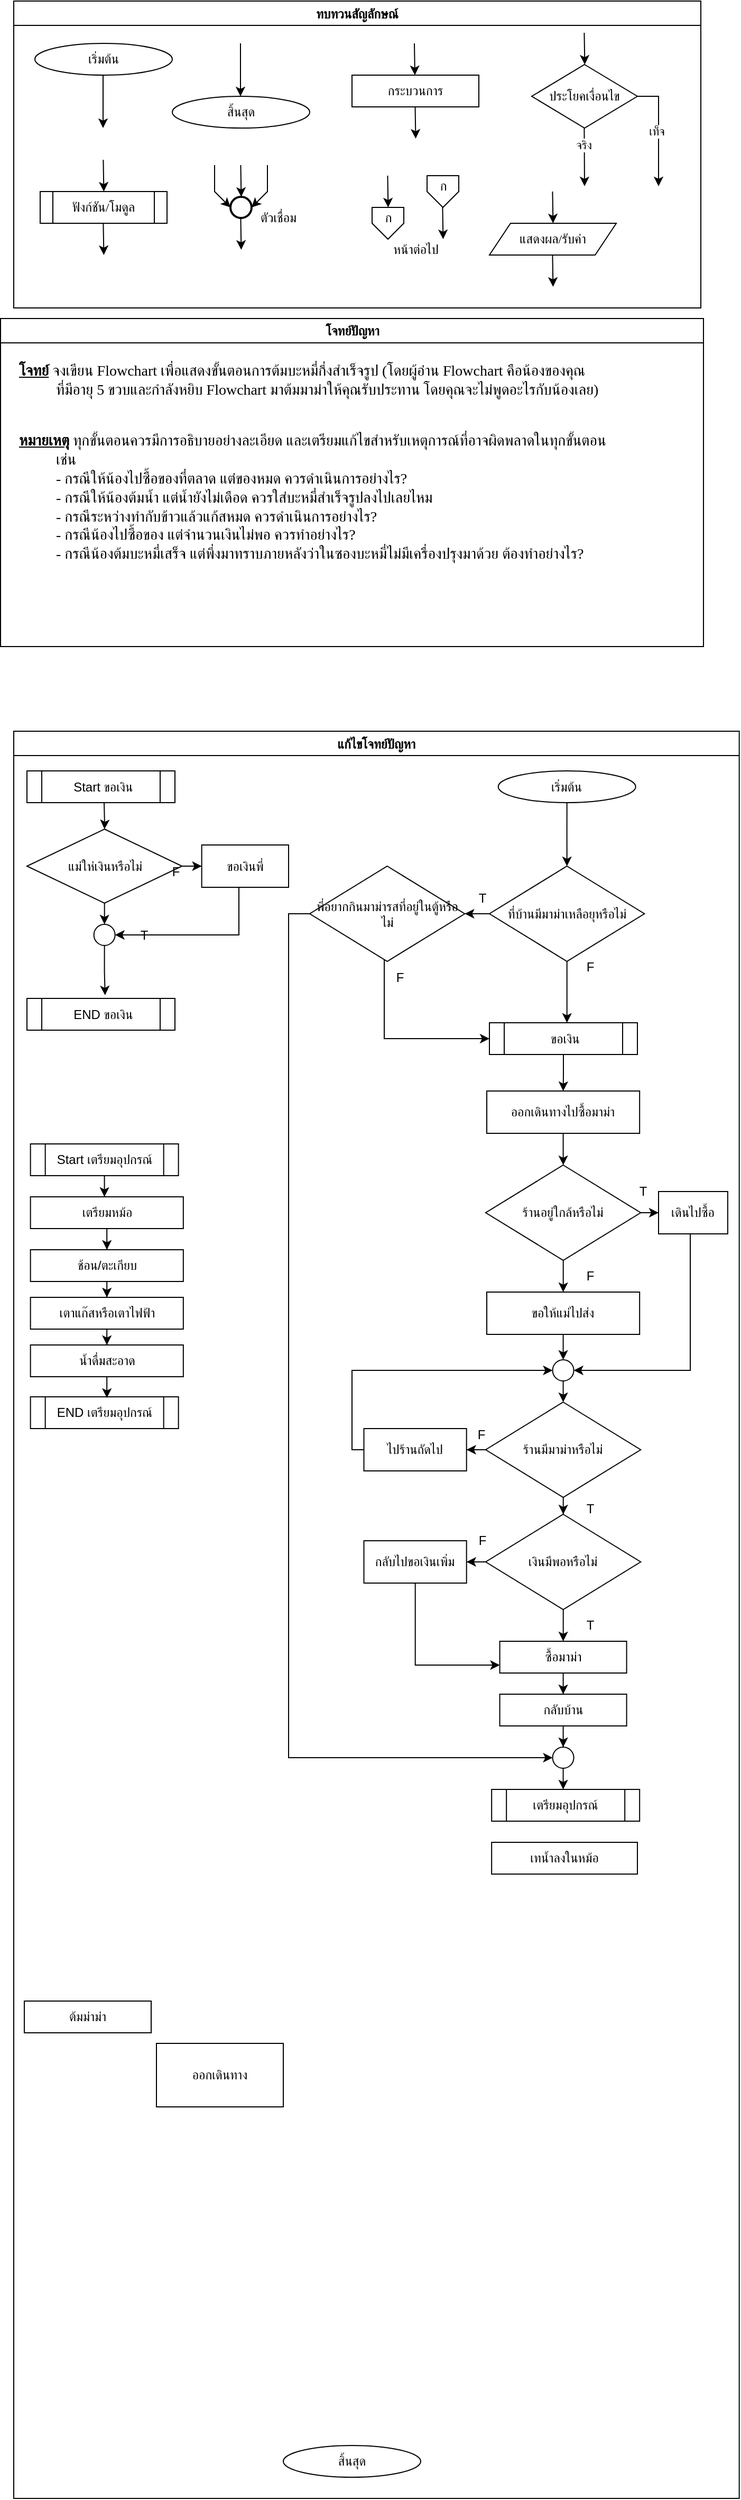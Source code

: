 <mxfile version="24.8.9">
  <diagram id="C5RBs43oDa-KdzZeNtuy" name="Page-1">
    <mxGraphModel dx="1546" dy="390" grid="1" gridSize="10" guides="1" tooltips="1" connect="1" arrows="1" fold="1" page="1" pageScale="1" pageWidth="827" pageHeight="1169" math="0" shadow="0">
      <root>
        <mxCell id="WIyWlLk6GJQsqaUBKTNV-0" />
        <mxCell id="WIyWlLk6GJQsqaUBKTNV-1" parent="WIyWlLk6GJQsqaUBKTNV-0" />
        <mxCell id="M7CGMbNuYNeq0SnUNNgH-6" value="ทบทวนสัญลักษณ์" style="swimlane;fontFamily=Sarabun;fontSource=https%3A%2F%2Ffonts.googleapis.com%2Fcss%3Ffamily%3DSarabun;" parent="WIyWlLk6GJQsqaUBKTNV-1" vertex="1">
          <mxGeometry x="-720" y="20" width="650" height="290" as="geometry" />
        </mxCell>
        <mxCell id="M7CGMbNuYNeq0SnUNNgH-2" value="&lt;font data-font-src=&quot;https://fonts.googleapis.com/css?family=Sarabun&quot; face=&quot;Sarabun&quot;&gt;เริ่มต้น&lt;/font&gt;" style="ellipse;whiteSpace=wrap;html=1;" parent="M7CGMbNuYNeq0SnUNNgH-6" vertex="1">
          <mxGeometry x="20" y="40" width="130" height="30" as="geometry" />
        </mxCell>
        <mxCell id="M7CGMbNuYNeq0SnUNNgH-5" value="" style="endArrow=classic;html=1;rounded=0;" parent="M7CGMbNuYNeq0SnUNNgH-6" edge="1">
          <mxGeometry width="50" height="50" relative="1" as="geometry">
            <mxPoint x="84.5" y="70" as="sourcePoint" />
            <mxPoint x="84.5" y="120" as="targetPoint" />
          </mxGeometry>
        </mxCell>
        <mxCell id="M7CGMbNuYNeq0SnUNNgH-3" value="&lt;font face=&quot;Sarabun&quot;&gt;สิ้นสุด&lt;/font&gt;" style="ellipse;whiteSpace=wrap;html=1;" parent="M7CGMbNuYNeq0SnUNNgH-6" vertex="1">
          <mxGeometry x="150" y="90" width="130" height="30" as="geometry" />
        </mxCell>
        <mxCell id="M7CGMbNuYNeq0SnUNNgH-4" value="" style="endArrow=classic;html=1;rounded=0;" parent="M7CGMbNuYNeq0SnUNNgH-6" edge="1">
          <mxGeometry width="50" height="50" relative="1" as="geometry">
            <mxPoint x="214.5" y="40" as="sourcePoint" />
            <mxPoint x="214.5" y="90" as="targetPoint" />
          </mxGeometry>
        </mxCell>
        <mxCell id="mvioNwK95yMqdUQ73LqQ-0" value="กระบวนการ" style="rounded=0;whiteSpace=wrap;html=1;fontFamily=Sarabun;fontSource=https%3A%2F%2Ffonts.googleapis.com%2Fcss%3Ffamily%3DSarabun;" parent="M7CGMbNuYNeq0SnUNNgH-6" vertex="1">
          <mxGeometry x="320" y="70" width="120" height="30" as="geometry" />
        </mxCell>
        <mxCell id="mvioNwK95yMqdUQ73LqQ-1" value="" style="endArrow=classic;html=1;rounded=0;" parent="M7CGMbNuYNeq0SnUNNgH-6" edge="1">
          <mxGeometry width="50" height="50" relative="1" as="geometry">
            <mxPoint x="379" y="40" as="sourcePoint" />
            <mxPoint x="379.5" y="70" as="targetPoint" />
          </mxGeometry>
        </mxCell>
        <mxCell id="mvioNwK95yMqdUQ73LqQ-2" value="" style="endArrow=classic;html=1;rounded=0;" parent="M7CGMbNuYNeq0SnUNNgH-6" edge="1">
          <mxGeometry width="50" height="50" relative="1" as="geometry">
            <mxPoint x="379.75" y="100" as="sourcePoint" />
            <mxPoint x="380.25" y="130" as="targetPoint" />
          </mxGeometry>
        </mxCell>
        <mxCell id="mvioNwK95yMqdUQ73LqQ-3" value="ประโยคเงื่อนไข" style="rhombus;whiteSpace=wrap;html=1;fontFamily=Sarabun;fontSource=https%3A%2F%2Ffonts.googleapis.com%2Fcss%3Ffamily%3DSarabun;" parent="M7CGMbNuYNeq0SnUNNgH-6" vertex="1">
          <mxGeometry x="490" y="60" width="100" height="60" as="geometry" />
        </mxCell>
        <mxCell id="mvioNwK95yMqdUQ73LqQ-4" value="" style="endArrow=classic;html=1;rounded=0;" parent="M7CGMbNuYNeq0SnUNNgH-6" edge="1">
          <mxGeometry width="50" height="50" relative="1" as="geometry">
            <mxPoint x="539.71" y="30" as="sourcePoint" />
            <mxPoint x="540.21" y="60" as="targetPoint" />
          </mxGeometry>
        </mxCell>
        <mxCell id="mvioNwK95yMqdUQ73LqQ-5" value="" style="endArrow=classic;html=1;rounded=0;" parent="M7CGMbNuYNeq0SnUNNgH-6" edge="1">
          <mxGeometry width="50" height="50" relative="1" as="geometry">
            <mxPoint x="539.71" y="120" as="sourcePoint" />
            <mxPoint x="540" y="175" as="targetPoint" />
          </mxGeometry>
        </mxCell>
        <mxCell id="mvioNwK95yMqdUQ73LqQ-7" value="จริง" style="edgeLabel;html=1;align=center;verticalAlign=middle;resizable=0;points=[];fontFamily=Sarabun;fontSource=https%3A%2F%2Ffonts.googleapis.com%2Fcss%3Ffamily%3DSarabun;" parent="mvioNwK95yMqdUQ73LqQ-5" vertex="1" connectable="0">
          <mxGeometry x="-0.414" y="-1" relative="1" as="geometry">
            <mxPoint as="offset" />
          </mxGeometry>
        </mxCell>
        <mxCell id="mvioNwK95yMqdUQ73LqQ-6" value="" style="endArrow=classic;html=1;rounded=0;exitX=1;exitY=0.5;exitDx=0;exitDy=0;" parent="M7CGMbNuYNeq0SnUNNgH-6" source="mvioNwK95yMqdUQ73LqQ-3" edge="1">
          <mxGeometry width="50" height="50" relative="1" as="geometry">
            <mxPoint x="620" y="95" as="sourcePoint" />
            <mxPoint x="610" y="175" as="targetPoint" />
            <Array as="points">
              <mxPoint x="610" y="90" />
            </Array>
          </mxGeometry>
        </mxCell>
        <mxCell id="mvioNwK95yMqdUQ73LqQ-8" value="&lt;font data-font-src=&quot;https://fonts.googleapis.com/css?family=Sarabun&quot; face=&quot;Sarabun&quot;&gt;เท็จ&lt;/font&gt;" style="edgeLabel;html=1;align=center;verticalAlign=middle;resizable=0;points=[];" parent="mvioNwK95yMqdUQ73LqQ-6" vertex="1" connectable="0">
          <mxGeometry x="-0.002" y="-2" relative="1" as="geometry">
            <mxPoint as="offset" />
          </mxGeometry>
        </mxCell>
        <mxCell id="mvioNwK95yMqdUQ73LqQ-9" value="&lt;font data-font-src=&quot;https://fonts.googleapis.com/css?family=Sarabun&quot; face=&quot;Sarabun&quot;&gt;ฟังก์ชัน/โมดูล&lt;/font&gt;" style="shape=process;whiteSpace=wrap;html=1;backgroundOutline=1;" parent="M7CGMbNuYNeq0SnUNNgH-6" vertex="1">
          <mxGeometry x="25" y="180" width="120" height="30" as="geometry" />
        </mxCell>
        <mxCell id="mvioNwK95yMqdUQ73LqQ-11" value="" style="endArrow=classic;html=1;rounded=0;" parent="M7CGMbNuYNeq0SnUNNgH-6" edge="1">
          <mxGeometry width="50" height="50" relative="1" as="geometry">
            <mxPoint x="84.71" y="150" as="sourcePoint" />
            <mxPoint x="85.21" y="180" as="targetPoint" />
          </mxGeometry>
        </mxCell>
        <mxCell id="mvioNwK95yMqdUQ73LqQ-12" value="" style="endArrow=classic;html=1;rounded=0;" parent="M7CGMbNuYNeq0SnUNNgH-6" edge="1">
          <mxGeometry width="50" height="50" relative="1" as="geometry">
            <mxPoint x="84.71" y="210" as="sourcePoint" />
            <mxPoint x="85.21" y="240" as="targetPoint" />
          </mxGeometry>
        </mxCell>
        <mxCell id="mvioNwK95yMqdUQ73LqQ-13" value="" style="strokeWidth=2;html=1;shape=mxgraph.flowchart.start_2;whiteSpace=wrap;" parent="M7CGMbNuYNeq0SnUNNgH-6" vertex="1">
          <mxGeometry x="205" y="185" width="20" height="20" as="geometry" />
        </mxCell>
        <mxCell id="mvioNwK95yMqdUQ73LqQ-16" value="" style="endArrow=classic;html=1;rounded=0;" parent="M7CGMbNuYNeq0SnUNNgH-6" edge="1">
          <mxGeometry width="50" height="50" relative="1" as="geometry">
            <mxPoint x="214.71" y="155" as="sourcePoint" />
            <mxPoint x="215.21" y="185" as="targetPoint" />
          </mxGeometry>
        </mxCell>
        <mxCell id="mvioNwK95yMqdUQ73LqQ-17" value="" style="endArrow=classic;html=1;rounded=0;entryX=0;entryY=0.5;entryDx=0;entryDy=0;entryPerimeter=0;" parent="M7CGMbNuYNeq0SnUNNgH-6" target="mvioNwK95yMqdUQ73LqQ-13" edge="1">
          <mxGeometry width="50" height="50" relative="1" as="geometry">
            <mxPoint x="190.0" y="155" as="sourcePoint" />
            <mxPoint x="190.5" y="185" as="targetPoint" />
            <Array as="points">
              <mxPoint x="190" y="180" />
            </Array>
          </mxGeometry>
        </mxCell>
        <mxCell id="mvioNwK95yMqdUQ73LqQ-18" value="" style="endArrow=classic;html=1;rounded=0;entryX=1;entryY=0.5;entryDx=0;entryDy=0;entryPerimeter=0;" parent="M7CGMbNuYNeq0SnUNNgH-6" target="mvioNwK95yMqdUQ73LqQ-13" edge="1">
          <mxGeometry width="50" height="50" relative="1" as="geometry">
            <mxPoint x="240.0" y="155" as="sourcePoint" />
            <mxPoint x="240.5" y="185" as="targetPoint" />
            <Array as="points">
              <mxPoint x="240" y="180" />
            </Array>
          </mxGeometry>
        </mxCell>
        <mxCell id="mvioNwK95yMqdUQ73LqQ-19" value="" style="endArrow=classic;html=1;rounded=0;" parent="M7CGMbNuYNeq0SnUNNgH-6" edge="1">
          <mxGeometry width="50" height="50" relative="1" as="geometry">
            <mxPoint x="214.71" y="205" as="sourcePoint" />
            <mxPoint x="215.21" y="235" as="targetPoint" />
          </mxGeometry>
        </mxCell>
        <mxCell id="mvioNwK95yMqdUQ73LqQ-20" value="&lt;font data-font-src=&quot;https://fonts.googleapis.com/css?family=Sarabun&quot; face=&quot;Sarabun&quot;&gt;ตัวเชื่อม&lt;/font&gt;" style="text;html=1;align=center;verticalAlign=middle;resizable=0;points=[];autosize=1;strokeColor=none;fillColor=none;" parent="M7CGMbNuYNeq0SnUNNgH-6" vertex="1">
          <mxGeometry x="220" y="190" width="60" height="30" as="geometry" />
        </mxCell>
        <mxCell id="mvioNwK95yMqdUQ73LqQ-25" value="" style="endArrow=classic;html=1;rounded=0;" parent="M7CGMbNuYNeq0SnUNNgH-6" edge="1">
          <mxGeometry width="50" height="50" relative="1" as="geometry">
            <mxPoint x="353.71" y="165" as="sourcePoint" />
            <mxPoint x="354.21" y="195" as="targetPoint" />
          </mxGeometry>
        </mxCell>
        <mxCell id="mvioNwK95yMqdUQ73LqQ-21" value="" style="verticalLabelPosition=bottom;verticalAlign=top;html=1;shape=offPageConnector;rounded=0;size=0.5;" parent="M7CGMbNuYNeq0SnUNNgH-6" vertex="1">
          <mxGeometry x="339" y="195" width="30" height="30" as="geometry" />
        </mxCell>
        <mxCell id="mvioNwK95yMqdUQ73LqQ-26" value="" style="endArrow=classic;html=1;rounded=0;" parent="M7CGMbNuYNeq0SnUNNgH-6" edge="1">
          <mxGeometry width="50" height="50" relative="1" as="geometry">
            <mxPoint x="405.71" y="195" as="sourcePoint" />
            <mxPoint x="406.21" y="225" as="targetPoint" />
          </mxGeometry>
        </mxCell>
        <mxCell id="mvioNwK95yMqdUQ73LqQ-27" value="" style="verticalLabelPosition=bottom;verticalAlign=top;html=1;shape=offPageConnector;rounded=0;size=0.5;" parent="M7CGMbNuYNeq0SnUNNgH-6" vertex="1">
          <mxGeometry x="391" y="165" width="30" height="30" as="geometry" />
        </mxCell>
        <mxCell id="mvioNwK95yMqdUQ73LqQ-28" value="หน้าต่อไป" style="text;html=1;align=center;verticalAlign=middle;resizable=0;points=[];autosize=1;strokeColor=none;fillColor=none;fontFamily=Sarabun;fontSource=https%3A%2F%2Ffonts.googleapis.com%2Fcss%3Ffamily%3DSarabun;" parent="M7CGMbNuYNeq0SnUNNgH-6" vertex="1">
          <mxGeometry x="345" y="220" width="70" height="30" as="geometry" />
        </mxCell>
        <mxCell id="mvioNwK95yMqdUQ73LqQ-29" value="ก" style="text;html=1;align=center;verticalAlign=middle;resizable=0;points=[];autosize=1;strokeColor=none;fillColor=none;fontFamily=Sarabun;fontSource=https%3A%2F%2Ffonts.googleapis.com%2Fcss%3Ffamily%3DSarabun;" parent="M7CGMbNuYNeq0SnUNNgH-6" vertex="1">
          <mxGeometry x="339" y="190" width="30" height="30" as="geometry" />
        </mxCell>
        <mxCell id="mvioNwK95yMqdUQ73LqQ-30" value="ก" style="text;html=1;align=center;verticalAlign=middle;resizable=0;points=[];autosize=1;strokeColor=none;fillColor=none;fontFamily=Sarabun;fontSource=https%3A%2F%2Ffonts.googleapis.com%2Fcss%3Ffamily%3DSarabun;" parent="M7CGMbNuYNeq0SnUNNgH-6" vertex="1">
          <mxGeometry x="391" y="160" width="30" height="30" as="geometry" />
        </mxCell>
        <mxCell id="mvioNwK95yMqdUQ73LqQ-32" value="แสดงผล/รับค่า" style="shape=parallelogram;perimeter=parallelogramPerimeter;whiteSpace=wrap;html=1;fixedSize=1;fontFamily=Sarabun;fontSource=https%3A%2F%2Ffonts.googleapis.com%2Fcss%3Ffamily%3DSarabun;" parent="M7CGMbNuYNeq0SnUNNgH-6" vertex="1">
          <mxGeometry x="450" y="210" width="120" height="30" as="geometry" />
        </mxCell>
        <mxCell id="mvioNwK95yMqdUQ73LqQ-33" value="" style="endArrow=classic;html=1;rounded=0;" parent="M7CGMbNuYNeq0SnUNNgH-6" edge="1">
          <mxGeometry width="50" height="50" relative="1" as="geometry">
            <mxPoint x="509.71" y="180" as="sourcePoint" />
            <mxPoint x="510.21" y="210" as="targetPoint" />
          </mxGeometry>
        </mxCell>
        <mxCell id="mvioNwK95yMqdUQ73LqQ-34" value="" style="endArrow=classic;html=1;rounded=0;" parent="M7CGMbNuYNeq0SnUNNgH-6" edge="1">
          <mxGeometry width="50" height="50" relative="1" as="geometry">
            <mxPoint x="509.71" y="240" as="sourcePoint" />
            <mxPoint x="510.21" y="270" as="targetPoint" />
          </mxGeometry>
        </mxCell>
        <mxCell id="mvioNwK95yMqdUQ73LqQ-36" value="แก้ไขโจทย์ปัญหา" style="swimlane;fontFamily=Sarabun;fontSource=https%3A%2F%2Ffonts.googleapis.com%2Fcss%3Ffamily%3DSarabun;" parent="WIyWlLk6GJQsqaUBKTNV-1" vertex="1">
          <mxGeometry x="-720" y="710" width="686.34" height="1670" as="geometry" />
        </mxCell>
        <mxCell id="6KNeoOJkfJ_zAGrRaD6I-11" value="" style="edgeStyle=orthogonalEdgeStyle;rounded=0;orthogonalLoop=1;jettySize=auto;html=1;" edge="1" parent="mvioNwK95yMqdUQ73LqQ-36" source="mvioNwK95yMqdUQ73LqQ-35" target="6KNeoOJkfJ_zAGrRaD6I-6">
          <mxGeometry relative="1" as="geometry" />
        </mxCell>
        <mxCell id="mvioNwK95yMqdUQ73LqQ-35" value="&lt;font data-font-src=&quot;https://fonts.googleapis.com/css?family=Sarabun&quot; face=&quot;Sarabun&quot;&gt;เริ่มต้น&lt;/font&gt;" style="ellipse;whiteSpace=wrap;html=1;" parent="mvioNwK95yMqdUQ73LqQ-36" vertex="1">
          <mxGeometry x="458.34" y="37.5" width="130" height="30" as="geometry" />
        </mxCell>
        <mxCell id="mvioNwK95yMqdUQ73LqQ-69" value="&lt;font face=&quot;Sarabun&quot;&gt;สิ้นสุด&lt;/font&gt;" style="ellipse;whiteSpace=wrap;html=1;" parent="mvioNwK95yMqdUQ73LqQ-36" vertex="1">
          <mxGeometry x="255" y="1620" width="130" height="30" as="geometry" />
        </mxCell>
        <mxCell id="6KNeoOJkfJ_zAGrRaD6I-2" value="ต้มม่าม่า" style="rounded=0;whiteSpace=wrap;html=1;" vertex="1" parent="mvioNwK95yMqdUQ73LqQ-36">
          <mxGeometry x="10" y="1200" width="120" height="30" as="geometry" />
        </mxCell>
        <mxCell id="6KNeoOJkfJ_zAGrRaD6I-3" value="ออกเดินทาง" style="rounded=0;whiteSpace=wrap;html=1;" vertex="1" parent="mvioNwK95yMqdUQ73LqQ-36">
          <mxGeometry x="135.0" y="1240" width="120" height="60" as="geometry" />
        </mxCell>
        <mxCell id="6KNeoOJkfJ_zAGrRaD6I-51" value="" style="edgeStyle=orthogonalEdgeStyle;rounded=0;orthogonalLoop=1;jettySize=auto;html=1;" edge="1" parent="mvioNwK95yMqdUQ73LqQ-36" source="6KNeoOJkfJ_zAGrRaD6I-6" target="6KNeoOJkfJ_zAGrRaD6I-50">
          <mxGeometry relative="1" as="geometry" />
        </mxCell>
        <mxCell id="6KNeoOJkfJ_zAGrRaD6I-52" value="" style="edgeStyle=orthogonalEdgeStyle;rounded=0;orthogonalLoop=1;jettySize=auto;html=1;" edge="1" parent="mvioNwK95yMqdUQ73LqQ-36" source="6KNeoOJkfJ_zAGrRaD6I-6" target="6KNeoOJkfJ_zAGrRaD6I-49">
          <mxGeometry relative="1" as="geometry">
            <Array as="points">
              <mxPoint x="523.5" y="260" />
              <mxPoint x="523.5" y="260" />
            </Array>
          </mxGeometry>
        </mxCell>
        <mxCell id="6KNeoOJkfJ_zAGrRaD6I-6" value="ที่บ้านมีมาม่าเหลือยุหรือไม่" style="rhombus;whiteSpace=wrap;html=1;" vertex="1" parent="mvioNwK95yMqdUQ73LqQ-36">
          <mxGeometry x="450" y="127.5" width="146.67" height="90" as="geometry" />
        </mxCell>
        <mxCell id="6KNeoOJkfJ_zAGrRaD6I-34" value="&amp;nbsp;Start ขอเงิน" style="shape=process;whiteSpace=wrap;html=1;backgroundOutline=1;" vertex="1" parent="mvioNwK95yMqdUQ73LqQ-36">
          <mxGeometry x="12.5" y="37.5" width="140" height="30" as="geometry" />
        </mxCell>
        <mxCell id="6KNeoOJkfJ_zAGrRaD6I-38" value="" style="edgeStyle=orthogonalEdgeStyle;rounded=0;orthogonalLoop=1;jettySize=auto;html=1;" edge="1" parent="mvioNwK95yMqdUQ73LqQ-36" target="6KNeoOJkfJ_zAGrRaD6I-41">
          <mxGeometry relative="1" as="geometry">
            <mxPoint x="85.5" y="67.5" as="sourcePoint" />
          </mxGeometry>
        </mxCell>
        <mxCell id="6KNeoOJkfJ_zAGrRaD6I-39" value="" style="edgeStyle=orthogonalEdgeStyle;rounded=0;orthogonalLoop=1;jettySize=auto;html=1;" edge="1" parent="mvioNwK95yMqdUQ73LqQ-36" source="6KNeoOJkfJ_zAGrRaD6I-41" target="6KNeoOJkfJ_zAGrRaD6I-43">
          <mxGeometry relative="1" as="geometry" />
        </mxCell>
        <mxCell id="6KNeoOJkfJ_zAGrRaD6I-40" value="" style="edgeStyle=orthogonalEdgeStyle;rounded=0;orthogonalLoop=1;jettySize=auto;html=1;" edge="1" parent="mvioNwK95yMqdUQ73LqQ-36" source="6KNeoOJkfJ_zAGrRaD6I-41" target="6KNeoOJkfJ_zAGrRaD6I-47">
          <mxGeometry relative="1" as="geometry" />
        </mxCell>
        <mxCell id="6KNeoOJkfJ_zAGrRaD6I-41" value="แม่ให่เงินหรือไม่" style="rhombus;whiteSpace=wrap;html=1;" vertex="1" parent="mvioNwK95yMqdUQ73LqQ-36">
          <mxGeometry x="12.5" y="92.5" width="146.67" height="70" as="geometry" />
        </mxCell>
        <mxCell id="6KNeoOJkfJ_zAGrRaD6I-42" style="edgeStyle=orthogonalEdgeStyle;rounded=0;orthogonalLoop=1;jettySize=auto;html=1;entryX=1;entryY=0.5;entryDx=0;entryDy=0;exitX=0.5;exitY=1;exitDx=0;exitDy=0;" edge="1" parent="mvioNwK95yMqdUQ73LqQ-36" source="6KNeoOJkfJ_zAGrRaD6I-43" target="6KNeoOJkfJ_zAGrRaD6I-47">
          <mxGeometry relative="1" as="geometry">
            <mxPoint x="107.82" y="172.5" as="targetPoint" />
            <Array as="points">
              <mxPoint x="213" y="148" />
              <mxPoint x="213" y="193" />
            </Array>
          </mxGeometry>
        </mxCell>
        <mxCell id="6KNeoOJkfJ_zAGrRaD6I-43" value="ขอเงินพี่" style="rounded=0;whiteSpace=wrap;html=1;" vertex="1" parent="mvioNwK95yMqdUQ73LqQ-36">
          <mxGeometry x="177.82" y="107.5" width="82.18" height="40" as="geometry" />
        </mxCell>
        <mxCell id="6KNeoOJkfJ_zAGrRaD6I-44" value="F" style="text;html=1;align=center;verticalAlign=middle;resizable=0;points=[];autosize=1;strokeColor=none;fillColor=none;" vertex="1" parent="mvioNwK95yMqdUQ73LqQ-36">
          <mxGeometry x="137.82" y="117.5" width="30" height="30" as="geometry" />
        </mxCell>
        <mxCell id="6KNeoOJkfJ_zAGrRaD6I-45" value="T" style="text;html=1;align=center;verticalAlign=middle;resizable=0;points=[];autosize=1;strokeColor=none;fillColor=none;" vertex="1" parent="mvioNwK95yMqdUQ73LqQ-36">
          <mxGeometry x="107.82" y="177.5" width="30" height="30" as="geometry" />
        </mxCell>
        <mxCell id="6KNeoOJkfJ_zAGrRaD6I-46" value="" style="edgeStyle=orthogonalEdgeStyle;rounded=0;orthogonalLoop=1;jettySize=auto;html=1;entryX=0.528;entryY=-0.099;entryDx=0;entryDy=0;entryPerimeter=0;" edge="1" parent="mvioNwK95yMqdUQ73LqQ-36" source="6KNeoOJkfJ_zAGrRaD6I-47" target="6KNeoOJkfJ_zAGrRaD6I-48">
          <mxGeometry relative="1" as="geometry">
            <mxPoint x="85.82" y="232.5" as="targetPoint" />
          </mxGeometry>
        </mxCell>
        <mxCell id="6KNeoOJkfJ_zAGrRaD6I-47" value="" style="ellipse;whiteSpace=wrap;html=1;aspect=fixed;" vertex="1" parent="mvioNwK95yMqdUQ73LqQ-36">
          <mxGeometry x="75.83" y="182.5" width="20" height="20" as="geometry" />
        </mxCell>
        <mxCell id="6KNeoOJkfJ_zAGrRaD6I-48" value="&amp;nbsp;END ขอเงิน" style="shape=process;whiteSpace=wrap;html=1;backgroundOutline=1;" vertex="1" parent="mvioNwK95yMqdUQ73LqQ-36">
          <mxGeometry x="12.5" y="252.5" width="140" height="30" as="geometry" />
        </mxCell>
        <mxCell id="6KNeoOJkfJ_zAGrRaD6I-60" value="" style="edgeStyle=orthogonalEdgeStyle;rounded=0;orthogonalLoop=1;jettySize=auto;html=1;" edge="1" parent="mvioNwK95yMqdUQ73LqQ-36" source="6KNeoOJkfJ_zAGrRaD6I-49" target="6KNeoOJkfJ_zAGrRaD6I-58">
          <mxGeometry relative="1" as="geometry" />
        </mxCell>
        <mxCell id="6KNeoOJkfJ_zAGrRaD6I-49" value="&amp;nbsp;ขอเงิน" style="shape=process;whiteSpace=wrap;html=1;backgroundOutline=1;" vertex="1" parent="mvioNwK95yMqdUQ73LqQ-36">
          <mxGeometry x="450" y="275.5" width="140" height="30" as="geometry" />
        </mxCell>
        <mxCell id="6KNeoOJkfJ_zAGrRaD6I-53" style="edgeStyle=orthogonalEdgeStyle;rounded=0;orthogonalLoop=1;jettySize=auto;html=1;entryX=0;entryY=0.5;entryDx=0;entryDy=0;" edge="1" parent="mvioNwK95yMqdUQ73LqQ-36" source="6KNeoOJkfJ_zAGrRaD6I-50" target="6KNeoOJkfJ_zAGrRaD6I-49">
          <mxGeometry relative="1" as="geometry">
            <mxPoint x="430" y="290" as="targetPoint" />
            <Array as="points">
              <mxPoint x="350.5" y="291" />
            </Array>
          </mxGeometry>
        </mxCell>
        <mxCell id="6KNeoOJkfJ_zAGrRaD6I-138" style="edgeStyle=orthogonalEdgeStyle;rounded=0;orthogonalLoop=1;jettySize=auto;html=1;exitX=0;exitY=0.5;exitDx=0;exitDy=0;entryX=0;entryY=0.5;entryDx=0;entryDy=0;" edge="1" parent="mvioNwK95yMqdUQ73LqQ-36" source="6KNeoOJkfJ_zAGrRaD6I-50" target="6KNeoOJkfJ_zAGrRaD6I-139">
          <mxGeometry relative="1" as="geometry">
            <mxPoint x="260" y="1032.909" as="targetPoint" />
            <Array as="points">
              <mxPoint x="260" y="173" />
              <mxPoint x="260" y="970" />
              <mxPoint x="510" y="970" />
            </Array>
          </mxGeometry>
        </mxCell>
        <mxCell id="6KNeoOJkfJ_zAGrRaD6I-50" value="พี่อยากกินมาม่ารสที่อยู่ในตู้หรือไม่" style="rhombus;whiteSpace=wrap;html=1;" vertex="1" parent="mvioNwK95yMqdUQ73LqQ-36">
          <mxGeometry x="280" y="127.5" width="146.67" height="90" as="geometry" />
        </mxCell>
        <mxCell id="6KNeoOJkfJ_zAGrRaD6I-55" value="T" style="text;html=1;align=center;verticalAlign=middle;resizable=0;points=[];autosize=1;strokeColor=none;fillColor=none;" vertex="1" parent="mvioNwK95yMqdUQ73LqQ-36">
          <mxGeometry x="428.34" y="142.5" width="30" height="30" as="geometry" />
        </mxCell>
        <mxCell id="6KNeoOJkfJ_zAGrRaD6I-56" value="F" style="text;html=1;align=center;verticalAlign=middle;resizable=0;points=[];autosize=1;strokeColor=none;fillColor=none;" vertex="1" parent="mvioNwK95yMqdUQ73LqQ-36">
          <mxGeometry x="530" y="207.5" width="30" height="30" as="geometry" />
        </mxCell>
        <mxCell id="6KNeoOJkfJ_zAGrRaD6I-57" value="F" style="text;html=1;align=center;verticalAlign=middle;resizable=0;points=[];autosize=1;strokeColor=none;fillColor=none;" vertex="1" parent="mvioNwK95yMqdUQ73LqQ-36">
          <mxGeometry x="350" y="217.5" width="30" height="30" as="geometry" />
        </mxCell>
        <mxCell id="6KNeoOJkfJ_zAGrRaD6I-92" value="" style="edgeStyle=orthogonalEdgeStyle;rounded=0;orthogonalLoop=1;jettySize=auto;html=1;" edge="1" parent="mvioNwK95yMqdUQ73LqQ-36" source="6KNeoOJkfJ_zAGrRaD6I-58" target="6KNeoOJkfJ_zAGrRaD6I-91">
          <mxGeometry relative="1" as="geometry" />
        </mxCell>
        <mxCell id="6KNeoOJkfJ_zAGrRaD6I-58" value="ออกเดินทางไปซื้อมาม่า" style="rounded=0;whiteSpace=wrap;html=1;" vertex="1" parent="mvioNwK95yMqdUQ73LqQ-36">
          <mxGeometry x="447.5" y="340" width="144.59" height="40" as="geometry" />
        </mxCell>
        <mxCell id="6KNeoOJkfJ_zAGrRaD6I-97" value="" style="edgeStyle=orthogonalEdgeStyle;rounded=0;orthogonalLoop=1;jettySize=auto;html=1;" edge="1" parent="mvioNwK95yMqdUQ73LqQ-36" source="6KNeoOJkfJ_zAGrRaD6I-91" target="6KNeoOJkfJ_zAGrRaD6I-95">
          <mxGeometry relative="1" as="geometry" />
        </mxCell>
        <mxCell id="6KNeoOJkfJ_zAGrRaD6I-117" value="" style="edgeStyle=orthogonalEdgeStyle;rounded=0;orthogonalLoop=1;jettySize=auto;html=1;" edge="1" parent="mvioNwK95yMqdUQ73LqQ-36" source="6KNeoOJkfJ_zAGrRaD6I-91" target="6KNeoOJkfJ_zAGrRaD6I-115">
          <mxGeometry relative="1" as="geometry" />
        </mxCell>
        <mxCell id="6KNeoOJkfJ_zAGrRaD6I-91" value="ร้านอยู่ใกล้หรือไม่" style="rhombus;whiteSpace=wrap;html=1;" vertex="1" parent="mvioNwK95yMqdUQ73LqQ-36">
          <mxGeometry x="446.46" y="410" width="146.67" height="90" as="geometry" />
        </mxCell>
        <mxCell id="6KNeoOJkfJ_zAGrRaD6I-110" value="" style="edgeStyle=orthogonalEdgeStyle;rounded=0;orthogonalLoop=1;jettySize=auto;html=1;" edge="1" parent="mvioNwK95yMqdUQ73LqQ-36" source="6KNeoOJkfJ_zAGrRaD6I-95" target="6KNeoOJkfJ_zAGrRaD6I-103">
          <mxGeometry relative="1" as="geometry" />
        </mxCell>
        <mxCell id="6KNeoOJkfJ_zAGrRaD6I-95" value="ขอให้แม่ไปส่ง" style="rounded=0;whiteSpace=wrap;html=1;" vertex="1" parent="mvioNwK95yMqdUQ73LqQ-36">
          <mxGeometry x="447.5" y="530" width="144.59" height="40" as="geometry" />
        </mxCell>
        <mxCell id="6KNeoOJkfJ_zAGrRaD6I-98" value="T" style="text;html=1;align=center;verticalAlign=middle;resizable=0;points=[];autosize=1;strokeColor=none;fillColor=none;" vertex="1" parent="mvioNwK95yMqdUQ73LqQ-36">
          <mxGeometry x="580" y="420" width="30" height="30" as="geometry" />
        </mxCell>
        <mxCell id="6KNeoOJkfJ_zAGrRaD6I-99" value="F" style="text;html=1;align=center;verticalAlign=middle;resizable=0;points=[];autosize=1;strokeColor=none;fillColor=none;" vertex="1" parent="mvioNwK95yMqdUQ73LqQ-36">
          <mxGeometry x="530" y="500" width="30" height="30" as="geometry" />
        </mxCell>
        <mxCell id="6KNeoOJkfJ_zAGrRaD6I-120" value="" style="edgeStyle=orthogonalEdgeStyle;rounded=0;orthogonalLoop=1;jettySize=auto;html=1;" edge="1" parent="mvioNwK95yMqdUQ73LqQ-36" source="6KNeoOJkfJ_zAGrRaD6I-101" target="6KNeoOJkfJ_zAGrRaD6I-112">
          <mxGeometry relative="1" as="geometry" />
        </mxCell>
        <mxCell id="6KNeoOJkfJ_zAGrRaD6I-127" value="" style="edgeStyle=orthogonalEdgeStyle;rounded=0;orthogonalLoop=1;jettySize=auto;html=1;" edge="1" parent="mvioNwK95yMqdUQ73LqQ-36" source="6KNeoOJkfJ_zAGrRaD6I-101" target="6KNeoOJkfJ_zAGrRaD6I-124">
          <mxGeometry relative="1" as="geometry" />
        </mxCell>
        <mxCell id="6KNeoOJkfJ_zAGrRaD6I-101" value="ร้านมีมาม่าหรือไม่" style="rhombus;whiteSpace=wrap;html=1;" vertex="1" parent="mvioNwK95yMqdUQ73LqQ-36">
          <mxGeometry x="446.45" y="634" width="146.67" height="90" as="geometry" />
        </mxCell>
        <mxCell id="6KNeoOJkfJ_zAGrRaD6I-106" value="" style="edgeStyle=orthogonalEdgeStyle;rounded=0;orthogonalLoop=1;jettySize=auto;html=1;" edge="1" parent="mvioNwK95yMqdUQ73LqQ-36" source="6KNeoOJkfJ_zAGrRaD6I-103" target="6KNeoOJkfJ_zAGrRaD6I-101">
          <mxGeometry relative="1" as="geometry" />
        </mxCell>
        <mxCell id="6KNeoOJkfJ_zAGrRaD6I-103" value="" style="ellipse;whiteSpace=wrap;html=1;aspect=fixed;" vertex="1" parent="mvioNwK95yMqdUQ73LqQ-36">
          <mxGeometry x="509.79" y="594" width="20" height="20" as="geometry" />
        </mxCell>
        <mxCell id="6KNeoOJkfJ_zAGrRaD6I-121" style="edgeStyle=orthogonalEdgeStyle;rounded=0;orthogonalLoop=1;jettySize=auto;html=1;entryX=0;entryY=0.5;entryDx=0;entryDy=0;" edge="1" parent="mvioNwK95yMqdUQ73LqQ-36" source="6KNeoOJkfJ_zAGrRaD6I-112" target="6KNeoOJkfJ_zAGrRaD6I-103">
          <mxGeometry relative="1" as="geometry">
            <Array as="points">
              <mxPoint x="320" y="679" />
              <mxPoint x="320" y="604" />
            </Array>
          </mxGeometry>
        </mxCell>
        <mxCell id="6KNeoOJkfJ_zAGrRaD6I-112" value="ไปร้านถัดไป" style="rounded=0;whiteSpace=wrap;html=1;" vertex="1" parent="mvioNwK95yMqdUQ73LqQ-36">
          <mxGeometry x="331.25" y="659" width="97.09" height="40" as="geometry" />
        </mxCell>
        <mxCell id="6KNeoOJkfJ_zAGrRaD6I-119" style="edgeStyle=orthogonalEdgeStyle;rounded=0;orthogonalLoop=1;jettySize=auto;html=1;entryX=1;entryY=0.5;entryDx=0;entryDy=0;" edge="1" parent="mvioNwK95yMqdUQ73LqQ-36" source="6KNeoOJkfJ_zAGrRaD6I-115" target="6KNeoOJkfJ_zAGrRaD6I-103">
          <mxGeometry relative="1" as="geometry">
            <Array as="points">
              <mxPoint x="640" y="604" />
            </Array>
          </mxGeometry>
        </mxCell>
        <mxCell id="6KNeoOJkfJ_zAGrRaD6I-115" value="เดินไปซื้อ" style="rounded=0;whiteSpace=wrap;html=1;" vertex="1" parent="mvioNwK95yMqdUQ73LqQ-36">
          <mxGeometry x="610" y="435" width="65.43" height="40" as="geometry" />
        </mxCell>
        <mxCell id="6KNeoOJkfJ_zAGrRaD6I-126" value="" style="edgeStyle=orthogonalEdgeStyle;rounded=0;orthogonalLoop=1;jettySize=auto;html=1;" edge="1" parent="mvioNwK95yMqdUQ73LqQ-36" source="6KNeoOJkfJ_zAGrRaD6I-124" target="6KNeoOJkfJ_zAGrRaD6I-125">
          <mxGeometry relative="1" as="geometry" />
        </mxCell>
        <mxCell id="6KNeoOJkfJ_zAGrRaD6I-131" value="" style="edgeStyle=orthogonalEdgeStyle;rounded=0;orthogonalLoop=1;jettySize=auto;html=1;" edge="1" parent="mvioNwK95yMqdUQ73LqQ-36" source="6KNeoOJkfJ_zAGrRaD6I-124" target="6KNeoOJkfJ_zAGrRaD6I-130">
          <mxGeometry relative="1" as="geometry" />
        </mxCell>
        <mxCell id="6KNeoOJkfJ_zAGrRaD6I-124" value="เงินมีพอหรือไม่" style="rhombus;whiteSpace=wrap;html=1;" vertex="1" parent="mvioNwK95yMqdUQ73LqQ-36">
          <mxGeometry x="446.45" y="740" width="146.67" height="90" as="geometry" />
        </mxCell>
        <mxCell id="6KNeoOJkfJ_zAGrRaD6I-132" style="edgeStyle=orthogonalEdgeStyle;rounded=0;orthogonalLoop=1;jettySize=auto;html=1;entryX=0;entryY=0.75;entryDx=0;entryDy=0;" edge="1" parent="mvioNwK95yMqdUQ73LqQ-36" source="6KNeoOJkfJ_zAGrRaD6I-125" target="6KNeoOJkfJ_zAGrRaD6I-130">
          <mxGeometry relative="1" as="geometry">
            <Array as="points">
              <mxPoint x="380" y="882" />
            </Array>
          </mxGeometry>
        </mxCell>
        <mxCell id="6KNeoOJkfJ_zAGrRaD6I-125" value="กลับไปขอเงินเพิ่ม" style="rounded=0;whiteSpace=wrap;html=1;" vertex="1" parent="mvioNwK95yMqdUQ73LqQ-36">
          <mxGeometry x="331.25" y="765" width="97.09" height="40" as="geometry" />
        </mxCell>
        <mxCell id="6KNeoOJkfJ_zAGrRaD6I-128" value="F" style="text;html=1;align=center;verticalAlign=middle;resizable=0;points=[];autosize=1;strokeColor=none;fillColor=none;" vertex="1" parent="mvioNwK95yMqdUQ73LqQ-36">
          <mxGeometry x="426.67" y="650" width="30" height="30" as="geometry" />
        </mxCell>
        <mxCell id="6KNeoOJkfJ_zAGrRaD6I-129" value="T" style="text;html=1;align=center;verticalAlign=middle;resizable=0;points=[];autosize=1;strokeColor=none;fillColor=none;" vertex="1" parent="mvioNwK95yMqdUQ73LqQ-36">
          <mxGeometry x="529.79" y="720" width="30" height="30" as="geometry" />
        </mxCell>
        <mxCell id="6KNeoOJkfJ_zAGrRaD6I-136" value="" style="edgeStyle=orthogonalEdgeStyle;rounded=0;orthogonalLoop=1;jettySize=auto;html=1;" edge="1" parent="mvioNwK95yMqdUQ73LqQ-36" source="6KNeoOJkfJ_zAGrRaD6I-130" target="6KNeoOJkfJ_zAGrRaD6I-135">
          <mxGeometry relative="1" as="geometry" />
        </mxCell>
        <mxCell id="6KNeoOJkfJ_zAGrRaD6I-130" value="ซื้อมาม่า" style="rounded=0;whiteSpace=wrap;html=1;" vertex="1" parent="mvioNwK95yMqdUQ73LqQ-36">
          <mxGeometry x="459.79" y="860" width="120" height="30" as="geometry" />
        </mxCell>
        <mxCell id="6KNeoOJkfJ_zAGrRaD6I-133" value="F" style="text;html=1;align=center;verticalAlign=middle;resizable=0;points=[];autosize=1;strokeColor=none;fillColor=none;" vertex="1" parent="mvioNwK95yMqdUQ73LqQ-36">
          <mxGeometry x="428.34" y="750" width="30" height="30" as="geometry" />
        </mxCell>
        <mxCell id="6KNeoOJkfJ_zAGrRaD6I-134" value="T" style="text;html=1;align=center;verticalAlign=middle;resizable=0;points=[];autosize=1;strokeColor=none;fillColor=none;" vertex="1" parent="mvioNwK95yMqdUQ73LqQ-36">
          <mxGeometry x="529.79" y="830" width="30" height="30" as="geometry" />
        </mxCell>
        <mxCell id="6KNeoOJkfJ_zAGrRaD6I-140" value="" style="edgeStyle=orthogonalEdgeStyle;rounded=0;orthogonalLoop=1;jettySize=auto;html=1;entryX=0.5;entryY=0;entryDx=0;entryDy=0;" edge="1" parent="mvioNwK95yMqdUQ73LqQ-36" source="6KNeoOJkfJ_zAGrRaD6I-135" target="6KNeoOJkfJ_zAGrRaD6I-139">
          <mxGeometry relative="1" as="geometry" />
        </mxCell>
        <mxCell id="6KNeoOJkfJ_zAGrRaD6I-135" value="กลับบ้าน" style="rounded=0;whiteSpace=wrap;html=1;" vertex="1" parent="mvioNwK95yMqdUQ73LqQ-36">
          <mxGeometry x="459.79" y="910" width="120" height="30" as="geometry" />
        </mxCell>
        <mxCell id="6KNeoOJkfJ_zAGrRaD6I-142" value="" style="edgeStyle=orthogonalEdgeStyle;rounded=0;orthogonalLoop=1;jettySize=auto;html=1;" edge="1" parent="mvioNwK95yMqdUQ73LqQ-36" source="6KNeoOJkfJ_zAGrRaD6I-139">
          <mxGeometry relative="1" as="geometry">
            <mxPoint x="520" y="1000" as="targetPoint" />
          </mxGeometry>
        </mxCell>
        <mxCell id="6KNeoOJkfJ_zAGrRaD6I-139" value="" style="ellipse;whiteSpace=wrap;html=1;aspect=fixed;" vertex="1" parent="mvioNwK95yMqdUQ73LqQ-36">
          <mxGeometry x="509.79" y="960" width="20" height="20" as="geometry" />
        </mxCell>
        <mxCell id="6KNeoOJkfJ_zAGrRaD6I-144" value="เตรียมอุปกรณ์" style="shape=process;whiteSpace=wrap;html=1;backgroundOutline=1;" vertex="1" parent="mvioNwK95yMqdUQ73LqQ-36">
          <mxGeometry x="452.09" y="1000" width="140" height="30" as="geometry" />
        </mxCell>
        <mxCell id="6KNeoOJkfJ_zAGrRaD6I-145" value="Start เตรียมอุปกรณ์&lt;span style=&quot;color: rgba(0, 0, 0, 0); font-family: monospace; font-size: 0px; text-align: start; text-wrap-mode: nowrap;&quot;&gt;%3CmxGraphModel%3E%3Croot%3E%3CmxCell%20id%3D%220%22%2F%3E%3CmxCell%20id%3D%221%22%20parent%3D%220%22%2F%3E%3CmxCell%20id%3D%222%22%20value%3D%22%E0%B9%80%E0%B8%95%E0%B8%A3%E0%B8%B5%E0%B8%A2%E0%B8%A1%E0%B8%AD%E0%B8%B8%E0%B8%9B%E0%B8%81%E0%B8%A3%E0%B8%93%E0%B9%8C%22%20style%3D%22shape%3Dprocess%3BwhiteSpace%3Dwrap%3Bhtml%3D1%3BbackgroundOutline%3D1%3B%22%20vertex%3D%221%22%20parent%3D%221%22%3E%3CmxGeometry%20x%3D%22-267.91%22%20y%3D%221710%22%20width%3D%22140%22%20height%3D%2230%22%20as%3D%22geometry%22%2F%3E%3C%2FmxCell%3E%3C%2Froot%3E%3C%2FmxGraphModel%3E&lt;/span&gt;" style="shape=process;whiteSpace=wrap;html=1;backgroundOutline=1;" vertex="1" parent="mvioNwK95yMqdUQ73LqQ-36">
          <mxGeometry x="15.83" y="390" width="140" height="30" as="geometry" />
        </mxCell>
        <mxCell id="6KNeoOJkfJ_zAGrRaD6I-153" style="edgeStyle=orthogonalEdgeStyle;rounded=0;orthogonalLoop=1;jettySize=auto;html=1;entryX=0.5;entryY=0;entryDx=0;entryDy=0;" edge="1" parent="mvioNwK95yMqdUQ73LqQ-36" source="6KNeoOJkfJ_zAGrRaD6I-146" target="6KNeoOJkfJ_zAGrRaD6I-147">
          <mxGeometry relative="1" as="geometry" />
        </mxCell>
        <mxCell id="6KNeoOJkfJ_zAGrRaD6I-146" value="เตรียมหม้อ" style="rounded=0;whiteSpace=wrap;html=1;" vertex="1" parent="mvioNwK95yMqdUQ73LqQ-36">
          <mxGeometry x="15.83" y="440" width="144.59" height="30" as="geometry" />
        </mxCell>
        <mxCell id="6KNeoOJkfJ_zAGrRaD6I-154" value="" style="edgeStyle=orthogonalEdgeStyle;rounded=0;orthogonalLoop=1;jettySize=auto;html=1;" edge="1" parent="mvioNwK95yMqdUQ73LqQ-36" source="6KNeoOJkfJ_zAGrRaD6I-147" target="6KNeoOJkfJ_zAGrRaD6I-148">
          <mxGeometry relative="1" as="geometry" />
        </mxCell>
        <mxCell id="6KNeoOJkfJ_zAGrRaD6I-147" value="ช้อน/ตะเกียบ" style="rounded=0;whiteSpace=wrap;html=1;" vertex="1" parent="mvioNwK95yMqdUQ73LqQ-36">
          <mxGeometry x="15.83" y="490" width="144.59" height="30" as="geometry" />
        </mxCell>
        <mxCell id="6KNeoOJkfJ_zAGrRaD6I-155" value="" style="edgeStyle=orthogonalEdgeStyle;rounded=0;orthogonalLoop=1;jettySize=auto;html=1;" edge="1" parent="mvioNwK95yMqdUQ73LqQ-36" source="6KNeoOJkfJ_zAGrRaD6I-148" target="6KNeoOJkfJ_zAGrRaD6I-149">
          <mxGeometry relative="1" as="geometry" />
        </mxCell>
        <mxCell id="6KNeoOJkfJ_zAGrRaD6I-148" value="เตาแก๊สหรือเตาไฟฟ้า" style="rounded=0;whiteSpace=wrap;html=1;" vertex="1" parent="mvioNwK95yMqdUQ73LqQ-36">
          <mxGeometry x="15.83" y="535" width="144.59" height="30" as="geometry" />
        </mxCell>
        <mxCell id="6KNeoOJkfJ_zAGrRaD6I-149" value="น้ำดื่มสะอาด" style="rounded=0;whiteSpace=wrap;html=1;" vertex="1" parent="mvioNwK95yMqdUQ73LqQ-36">
          <mxGeometry x="15.83" y="580" width="144.59" height="30" as="geometry" />
        </mxCell>
        <mxCell id="6KNeoOJkfJ_zAGrRaD6I-151" style="edgeStyle=orthogonalEdgeStyle;rounded=0;orthogonalLoop=1;jettySize=auto;html=1;entryX=0.484;entryY=0;entryDx=0;entryDy=0;entryPerimeter=0;" edge="1" parent="mvioNwK95yMqdUQ73LqQ-36" source="6KNeoOJkfJ_zAGrRaD6I-145" target="6KNeoOJkfJ_zAGrRaD6I-146">
          <mxGeometry relative="1" as="geometry" />
        </mxCell>
        <mxCell id="6KNeoOJkfJ_zAGrRaD6I-156" value="END เตรียมอุปกรณ์&lt;span style=&quot;color: rgba(0, 0, 0, 0); font-family: monospace; font-size: 0px; text-align: start; text-wrap-mode: nowrap;&quot;&gt;%3CmxGraphModel%3E%3Croot%3E%3CmxCell%20id%3D%220%22%2F%3E%3CmxCell%20id%3D%221%22%20parent%3D%220%22%2F%3E%3CmxCell%20id%3D%222%22%20value%3D%22%E0%B9%80%E0%B8%95%E0%B8%A3%E0%B8%B5%E0%B8%A2%E0%B8%A1%E0%B8%AD%E0%B8%B8%E0%B8%9B%E0%B8%81%E0%B8%A3%E0%B8%93%E0%B9%8C%22%20style%3D%22shape%3Dprocess%3BwhiteSpace%3Dwrap%3Bhtml%3D1%3BbackgroundOutline%3D1%3B%22%20vertex%3D%221%22%20parent%3D%221%22%3E%3CmxGeometry%20x%3D%22-267.91%22%20y%3D%221710%22%20width%3D%22140%22%20height%3D%2230%22%20as%3D%22geometry%22%2F%3E%3C%2FmxCell%3E%3C%2Froot%3E%3C%2FmxGraphModel%3E&lt;/span&gt;" style="shape=process;whiteSpace=wrap;html=1;backgroundOutline=1;" vertex="1" parent="mvioNwK95yMqdUQ73LqQ-36">
          <mxGeometry x="15.83" y="629" width="140" height="30" as="geometry" />
        </mxCell>
        <mxCell id="6KNeoOJkfJ_zAGrRaD6I-159" style="edgeStyle=orthogonalEdgeStyle;rounded=0;orthogonalLoop=1;jettySize=auto;html=1;entryX=0.516;entryY=0.033;entryDx=0;entryDy=0;entryPerimeter=0;" edge="1" parent="mvioNwK95yMqdUQ73LqQ-36" source="6KNeoOJkfJ_zAGrRaD6I-149" target="6KNeoOJkfJ_zAGrRaD6I-156">
          <mxGeometry relative="1" as="geometry" />
        </mxCell>
        <mxCell id="6KNeoOJkfJ_zAGrRaD6I-161" value="เทน้ำลงในหม้อ" style="rounded=0;whiteSpace=wrap;html=1;" vertex="1" parent="mvioNwK95yMqdUQ73LqQ-36">
          <mxGeometry x="452.09" y="1050" width="137.91" height="30" as="geometry" />
        </mxCell>
        <mxCell id="mvioNwK95yMqdUQ73LqQ-70" value="&lt;font data-font-src=&quot;https://fonts.googleapis.com/css?family=Sarabun&quot; face=&quot;Sarabun&quot;&gt;โจทย์ปัญหา&lt;/font&gt;" style="swimlane;whiteSpace=wrap;html=1;" parent="WIyWlLk6GJQsqaUBKTNV-1" vertex="1">
          <mxGeometry x="-732.5" y="320" width="665" height="310" as="geometry" />
        </mxCell>
        <mxCell id="mvioNwK95yMqdUQ73LqQ-71" value="&lt;p style=&quot;line-height: 120%;&quot;&gt;&lt;font data-font-src=&quot;https://fonts.googleapis.com/css?family=Sarabun&quot; face=&quot;Sarabun&quot; style=&quot;font-size: 14px;&quot;&gt;&lt;b&gt;&lt;u&gt;โจทย์&lt;/u&gt;&lt;/b&gt; จงเขียน Flowchart เพื่อแสดงขั้นตอนการต้มบะหมี่กึ่งสำเร็จรูป (โดยผู้อ่าน Flowchart คือน้องของคุณ&lt;br&gt;&amp;nbsp; &amp;nbsp; &amp;nbsp; &amp;nbsp; &amp;nbsp; ที่มีอายุ 5 ขวบและกำลังหยิบ Flowchart มาต้มมาม่าให้คุณรับประทาน โดยคุณจะไม่พูดอะไรกับน้องเลย)&lt;br&gt;&lt;/font&gt;&lt;br&gt;&lt;/p&gt;&lt;p style=&quot;line-height: 120%;&quot;&gt;&lt;font face=&quot;Sarabun&quot;&gt;&lt;b&gt;&lt;u&gt;หมายเหตุ&lt;/u&gt;&lt;/b&gt; ทุกขั้นตอนควรมีการอธิบายอย่างละเอียด และเตรียมแก้ไขสำหรับเหตุการณ์ที่อาจผิดพลาดในทุกขั้นตอน&lt;br&gt;&amp;nbsp; &amp;nbsp; &amp;nbsp; &amp;nbsp; &amp;nbsp; เช่น&lt;br&gt;&amp;nbsp; &amp;nbsp; &amp;nbsp; &amp;nbsp; &amp;nbsp; - กรณีให้น้องไปซื้อของที่ตลาด แต่ของหมด ควรดำเนินการอย่างไร?&lt;br&gt;&amp;nbsp; &amp;nbsp; &amp;nbsp; &amp;nbsp; &amp;nbsp; - กรณีให้น้องต้มน้ำ แต่น้ำยังไม่เดือด ควรใส่บะหมี่สำเร็จรูปลงไปเลยไหม&lt;br&gt;&amp;nbsp; &amp;nbsp; &amp;nbsp; &amp;nbsp; &amp;nbsp; - กรณีระหว่างทำกับข้าวแล้วแก้สหมด ควรดำเนินการอย่างไร?&lt;br&gt;&amp;nbsp; &amp;nbsp; &amp;nbsp; &amp;nbsp; &amp;nbsp; - กรณีน้องไปซื้อของ แต่จำนวนเงินไม่พอ ควรทำอย่างไร?&lt;br&gt;&amp;nbsp; &amp;nbsp; &amp;nbsp; &amp;nbsp; &amp;nbsp; - กรณีน้องต้มบะหมี่เสร็จ แต่พึ่งมาทราบภายหลังว่าในซองบะหมี่ไม่มีเครื่องปรุงมาด้วย ต้องทำอย่างไร?&lt;/font&gt;&lt;/p&gt;" style="text;html=1;align=left;verticalAlign=top;resizable=0;points=[];autosize=1;strokeColor=none;fillColor=none;fontSize=14;" parent="mvioNwK95yMqdUQ73LqQ-70" vertex="1">
          <mxGeometry x="15" y="20" width="650" height="240" as="geometry" />
        </mxCell>
      </root>
    </mxGraphModel>
  </diagram>
</mxfile>
